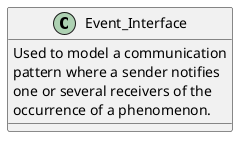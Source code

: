 @startuml

class Event_Interface
{
  Used to model a communication
  pattern where a sender notifies
  one or several receivers of the
  occurrence of a phenomenon.  
}

@enduml